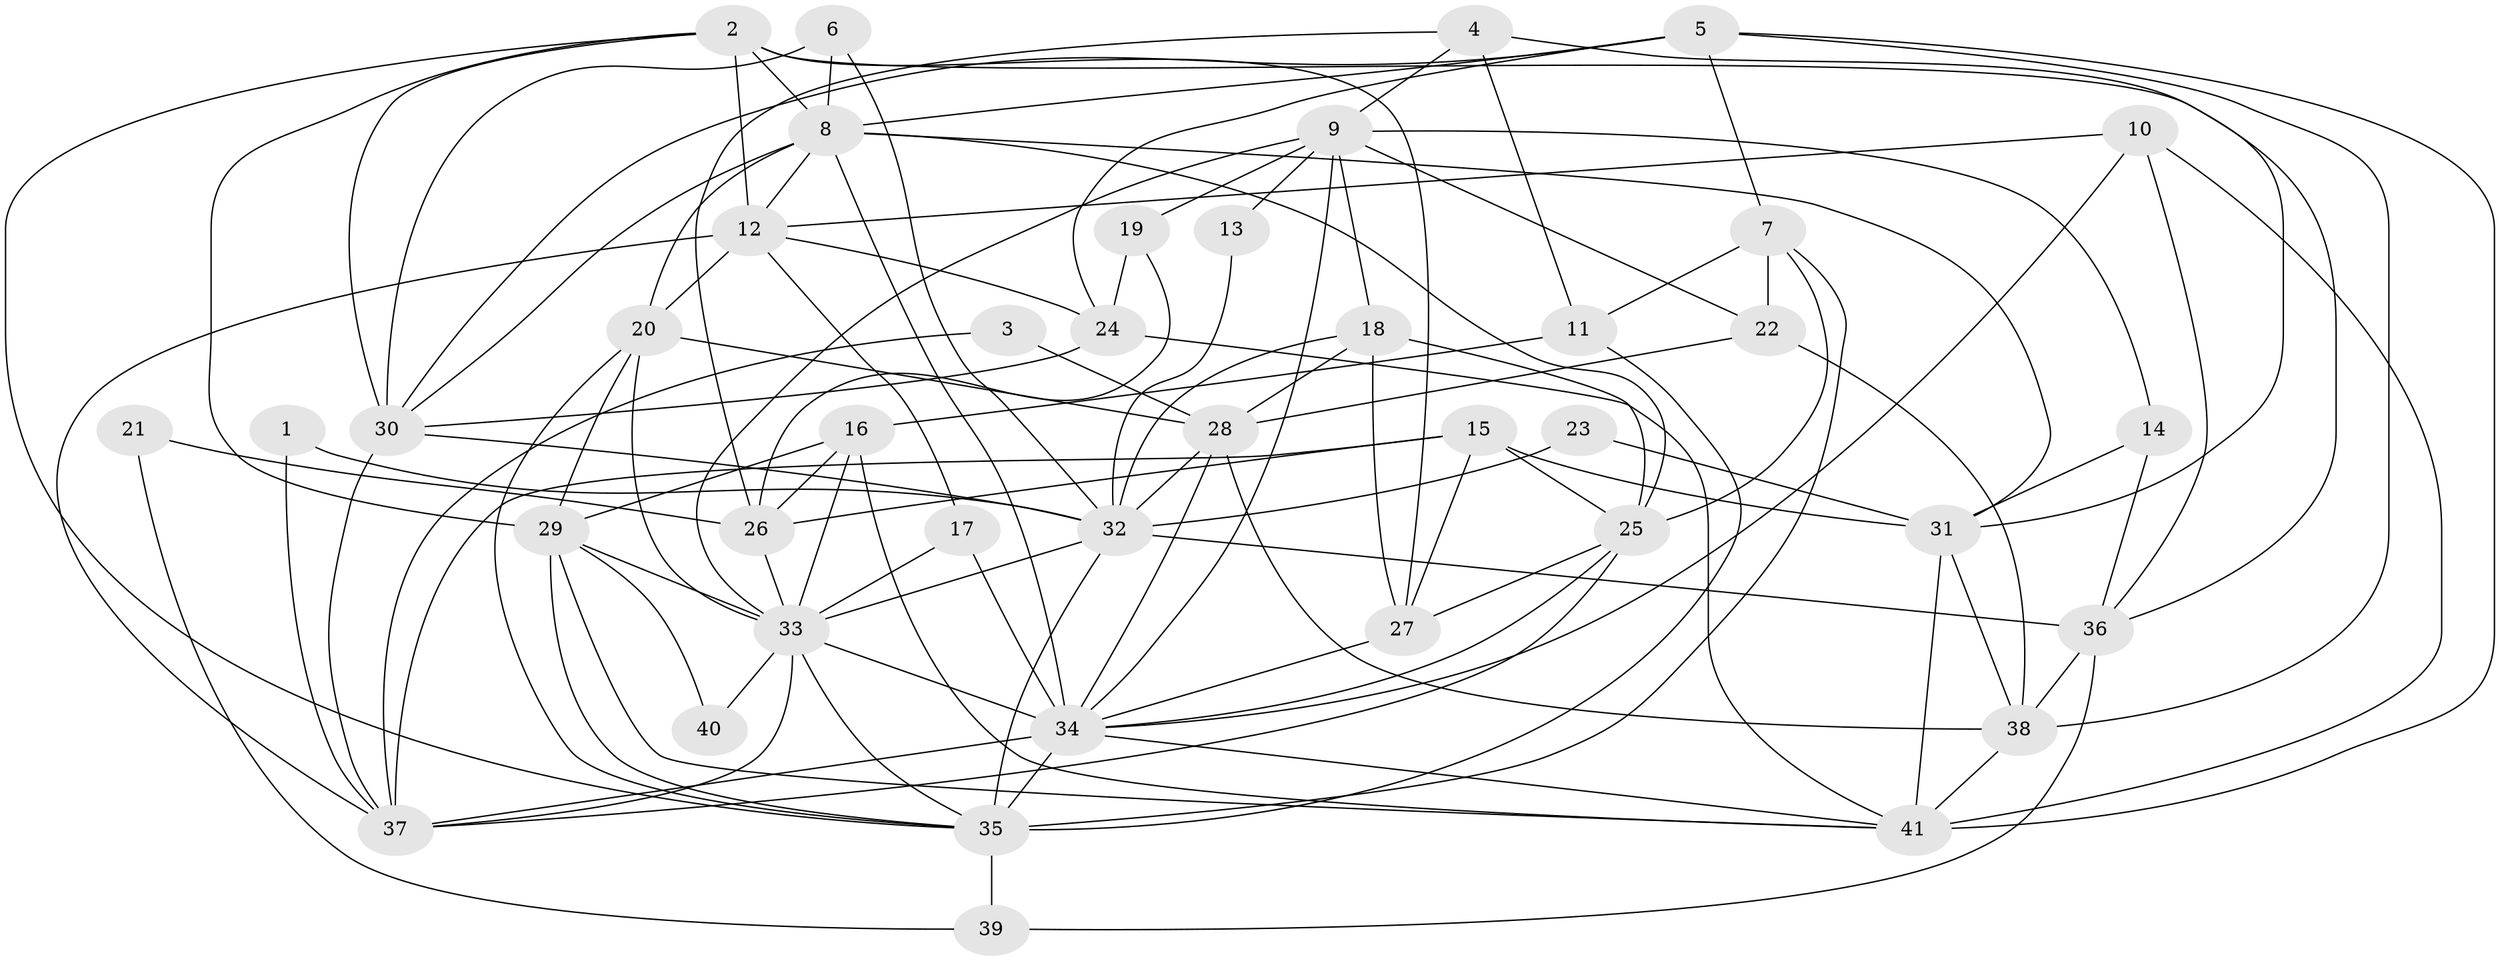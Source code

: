 // original degree distribution, {5: 0.24691358024691357, 2: 0.12345679012345678, 3: 0.25925925925925924, 4: 0.25925925925925924, 6: 0.07407407407407407, 7: 0.037037037037037035}
// Generated by graph-tools (version 1.1) at 2025/26/03/09/25 03:26:20]
// undirected, 41 vertices, 113 edges
graph export_dot {
graph [start="1"]
  node [color=gray90,style=filled];
  1;
  2;
  3;
  4;
  5;
  6;
  7;
  8;
  9;
  10;
  11;
  12;
  13;
  14;
  15;
  16;
  17;
  18;
  19;
  20;
  21;
  22;
  23;
  24;
  25;
  26;
  27;
  28;
  29;
  30;
  31;
  32;
  33;
  34;
  35;
  36;
  37;
  38;
  39;
  40;
  41;
  1 -- 32 [weight=1.0];
  1 -- 37 [weight=1.0];
  2 -- 8 [weight=1.0];
  2 -- 12 [weight=1.0];
  2 -- 27 [weight=1.0];
  2 -- 29 [weight=1.0];
  2 -- 30 [weight=1.0];
  2 -- 35 [weight=1.0];
  2 -- 36 [weight=1.0];
  3 -- 28 [weight=1.0];
  3 -- 37 [weight=1.0];
  4 -- 9 [weight=1.0];
  4 -- 11 [weight=1.0];
  4 -- 26 [weight=1.0];
  4 -- 31 [weight=1.0];
  5 -- 7 [weight=1.0];
  5 -- 8 [weight=1.0];
  5 -- 24 [weight=1.0];
  5 -- 30 [weight=1.0];
  5 -- 38 [weight=1.0];
  5 -- 41 [weight=1.0];
  6 -- 8 [weight=1.0];
  6 -- 30 [weight=1.0];
  6 -- 32 [weight=1.0];
  7 -- 11 [weight=1.0];
  7 -- 22 [weight=1.0];
  7 -- 25 [weight=1.0];
  7 -- 35 [weight=1.0];
  8 -- 12 [weight=1.0];
  8 -- 20 [weight=1.0];
  8 -- 25 [weight=1.0];
  8 -- 30 [weight=1.0];
  8 -- 31 [weight=1.0];
  8 -- 34 [weight=1.0];
  9 -- 13 [weight=1.0];
  9 -- 14 [weight=1.0];
  9 -- 18 [weight=1.0];
  9 -- 19 [weight=1.0];
  9 -- 22 [weight=1.0];
  9 -- 33 [weight=1.0];
  9 -- 34 [weight=1.0];
  10 -- 12 [weight=1.0];
  10 -- 34 [weight=1.0];
  10 -- 36 [weight=1.0];
  10 -- 41 [weight=1.0];
  11 -- 16 [weight=2.0];
  11 -- 35 [weight=1.0];
  12 -- 17 [weight=1.0];
  12 -- 20 [weight=1.0];
  12 -- 24 [weight=1.0];
  12 -- 37 [weight=1.0];
  13 -- 32 [weight=1.0];
  14 -- 31 [weight=1.0];
  14 -- 36 [weight=1.0];
  15 -- 25 [weight=1.0];
  15 -- 26 [weight=1.0];
  15 -- 27 [weight=1.0];
  15 -- 31 [weight=1.0];
  15 -- 37 [weight=1.0];
  16 -- 26 [weight=1.0];
  16 -- 29 [weight=1.0];
  16 -- 33 [weight=1.0];
  16 -- 41 [weight=1.0];
  17 -- 33 [weight=1.0];
  17 -- 34 [weight=1.0];
  18 -- 25 [weight=1.0];
  18 -- 27 [weight=1.0];
  18 -- 28 [weight=1.0];
  18 -- 32 [weight=1.0];
  19 -- 24 [weight=1.0];
  19 -- 26 [weight=1.0];
  20 -- 28 [weight=1.0];
  20 -- 29 [weight=2.0];
  20 -- 33 [weight=1.0];
  20 -- 35 [weight=1.0];
  21 -- 26 [weight=1.0];
  21 -- 39 [weight=1.0];
  22 -- 28 [weight=1.0];
  22 -- 38 [weight=2.0];
  23 -- 31 [weight=1.0];
  23 -- 32 [weight=1.0];
  24 -- 30 [weight=1.0];
  24 -- 41 [weight=1.0];
  25 -- 27 [weight=1.0];
  25 -- 34 [weight=1.0];
  25 -- 37 [weight=1.0];
  26 -- 33 [weight=1.0];
  27 -- 34 [weight=1.0];
  28 -- 32 [weight=1.0];
  28 -- 34 [weight=1.0];
  28 -- 38 [weight=1.0];
  29 -- 33 [weight=1.0];
  29 -- 35 [weight=1.0];
  29 -- 40 [weight=1.0];
  29 -- 41 [weight=1.0];
  30 -- 32 [weight=1.0];
  30 -- 37 [weight=1.0];
  31 -- 38 [weight=1.0];
  31 -- 41 [weight=2.0];
  32 -- 33 [weight=1.0];
  32 -- 35 [weight=1.0];
  32 -- 36 [weight=2.0];
  33 -- 34 [weight=2.0];
  33 -- 35 [weight=1.0];
  33 -- 37 [weight=1.0];
  33 -- 40 [weight=1.0];
  34 -- 35 [weight=2.0];
  34 -- 37 [weight=1.0];
  34 -- 41 [weight=1.0];
  35 -- 39 [weight=1.0];
  36 -- 38 [weight=1.0];
  36 -- 39 [weight=1.0];
  38 -- 41 [weight=1.0];
}
